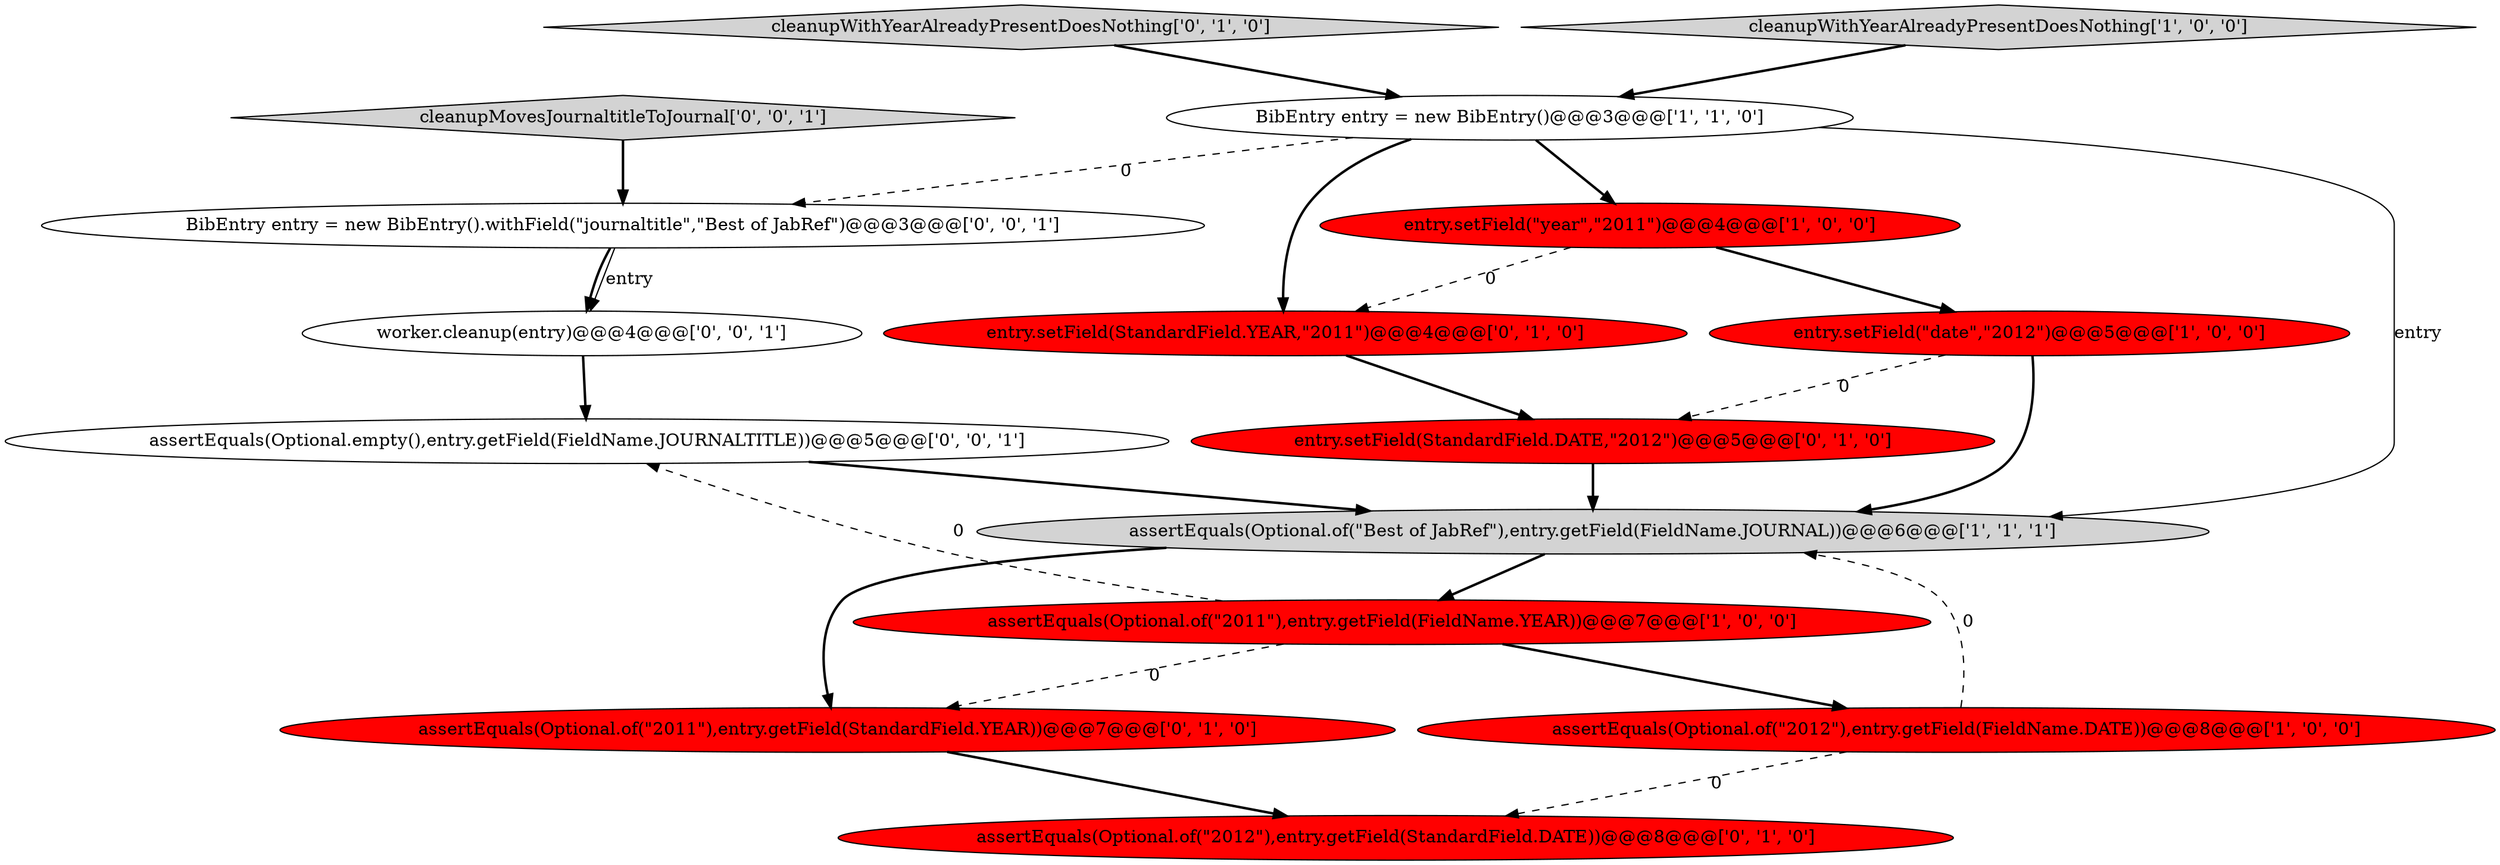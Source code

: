 digraph {
7 [style = filled, label = "cleanupWithYearAlreadyPresentDoesNothing['0', '1', '0']", fillcolor = lightgray, shape = diamond image = "AAA0AAABBB2BBB"];
1 [style = filled, label = "entry.setField(\"date\",\"2012\")@@@5@@@['1', '0', '0']", fillcolor = red, shape = ellipse image = "AAA1AAABBB1BBB"];
11 [style = filled, label = "assertEquals(Optional.of(\"2011\"),entry.getField(StandardField.YEAR))@@@7@@@['0', '1', '0']", fillcolor = red, shape = ellipse image = "AAA1AAABBB2BBB"];
15 [style = filled, label = "cleanupMovesJournaltitleToJournal['0', '0', '1']", fillcolor = lightgray, shape = diamond image = "AAA0AAABBB3BBB"];
8 [style = filled, label = "entry.setField(StandardField.DATE,\"2012\")@@@5@@@['0', '1', '0']", fillcolor = red, shape = ellipse image = "AAA1AAABBB2BBB"];
13 [style = filled, label = "assertEquals(Optional.empty(),entry.getField(FieldName.JOURNALTITLE))@@@5@@@['0', '0', '1']", fillcolor = white, shape = ellipse image = "AAA0AAABBB3BBB"];
14 [style = filled, label = "worker.cleanup(entry)@@@4@@@['0', '0', '1']", fillcolor = white, shape = ellipse image = "AAA0AAABBB3BBB"];
12 [style = filled, label = "BibEntry entry = new BibEntry().withField(\"journaltitle\",\"Best of JabRef\")@@@3@@@['0', '0', '1']", fillcolor = white, shape = ellipse image = "AAA0AAABBB3BBB"];
5 [style = filled, label = "assertEquals(Optional.of(\"2011\"),entry.getField(FieldName.YEAR))@@@7@@@['1', '0', '0']", fillcolor = red, shape = ellipse image = "AAA1AAABBB1BBB"];
6 [style = filled, label = "cleanupWithYearAlreadyPresentDoesNothing['1', '0', '0']", fillcolor = lightgray, shape = diamond image = "AAA0AAABBB1BBB"];
10 [style = filled, label = "assertEquals(Optional.of(\"2012\"),entry.getField(StandardField.DATE))@@@8@@@['0', '1', '0']", fillcolor = red, shape = ellipse image = "AAA1AAABBB2BBB"];
4 [style = filled, label = "assertEquals(Optional.of(\"Best of JabRef\"),entry.getField(FieldName.JOURNAL))@@@6@@@['1', '1', '1']", fillcolor = lightgray, shape = ellipse image = "AAA0AAABBB1BBB"];
3 [style = filled, label = "assertEquals(Optional.of(\"2012\"),entry.getField(FieldName.DATE))@@@8@@@['1', '0', '0']", fillcolor = red, shape = ellipse image = "AAA1AAABBB1BBB"];
0 [style = filled, label = "entry.setField(\"year\",\"2011\")@@@4@@@['1', '0', '0']", fillcolor = red, shape = ellipse image = "AAA1AAABBB1BBB"];
2 [style = filled, label = "BibEntry entry = new BibEntry()@@@3@@@['1', '1', '0']", fillcolor = white, shape = ellipse image = "AAA0AAABBB1BBB"];
9 [style = filled, label = "entry.setField(StandardField.YEAR,\"2011\")@@@4@@@['0', '1', '0']", fillcolor = red, shape = ellipse image = "AAA1AAABBB2BBB"];
5->13 [style = dashed, label="0"];
5->3 [style = bold, label=""];
1->4 [style = bold, label=""];
2->4 [style = solid, label="entry"];
2->9 [style = bold, label=""];
9->8 [style = bold, label=""];
3->4 [style = dashed, label="0"];
6->2 [style = bold, label=""];
2->12 [style = dashed, label="0"];
2->0 [style = bold, label=""];
5->11 [style = dashed, label="0"];
11->10 [style = bold, label=""];
7->2 [style = bold, label=""];
0->1 [style = bold, label=""];
12->14 [style = bold, label=""];
1->8 [style = dashed, label="0"];
15->12 [style = bold, label=""];
3->10 [style = dashed, label="0"];
12->14 [style = solid, label="entry"];
8->4 [style = bold, label=""];
14->13 [style = bold, label=""];
0->9 [style = dashed, label="0"];
4->11 [style = bold, label=""];
4->5 [style = bold, label=""];
13->4 [style = bold, label=""];
}
